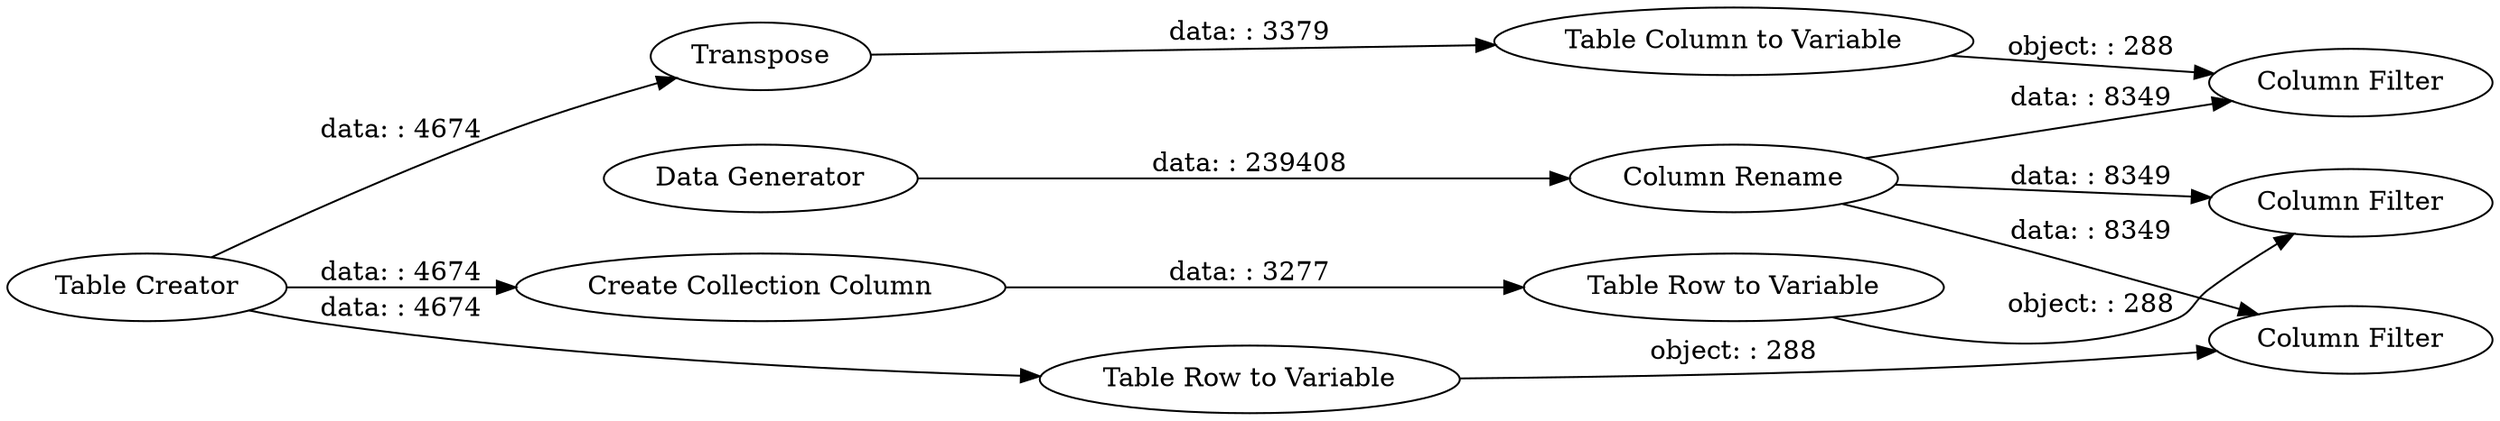 digraph {
	"-8876592126256730602_7" [label="Data Generator"]
	"-8876592126256730602_5" [label="Create Collection Column"]
	"-8876592126256730602_6" [label=Transpose]
	"-8876592126256730602_2" [label="Table Row to Variable"]
	"-8876592126256730602_10" [label="Column Filter"]
	"-8876592126256730602_1" [label="Table Creator"]
	"-8876592126256730602_11" [label="Column Filter"]
	"-8876592126256730602_3" [label="Table Column to Variable"]
	"-8876592126256730602_9" [label="Column Filter"]
	"-8876592126256730602_8" [label="Column Rename"]
	"-8876592126256730602_4" [label="Table Row to Variable"]
	"-8876592126256730602_8" -> "-8876592126256730602_9" [label="data: : 8349"]
	"-8876592126256730602_2" -> "-8876592126256730602_9" [label="object: : 288"]
	"-8876592126256730602_1" -> "-8876592126256730602_5" [label="data: : 4674"]
	"-8876592126256730602_8" -> "-8876592126256730602_10" [label="data: : 8349"]
	"-8876592126256730602_5" -> "-8876592126256730602_4" [label="data: : 3277"]
	"-8876592126256730602_3" -> "-8876592126256730602_10" [label="object: : 288"]
	"-8876592126256730602_7" -> "-8876592126256730602_8" [label="data: : 239408"]
	"-8876592126256730602_8" -> "-8876592126256730602_11" [label="data: : 8349"]
	"-8876592126256730602_1" -> "-8876592126256730602_2" [label="data: : 4674"]
	"-8876592126256730602_4" -> "-8876592126256730602_11" [label="object: : 288"]
	"-8876592126256730602_1" -> "-8876592126256730602_6" [label="data: : 4674"]
	"-8876592126256730602_6" -> "-8876592126256730602_3" [label="data: : 3379"]
	rankdir=LR
}
